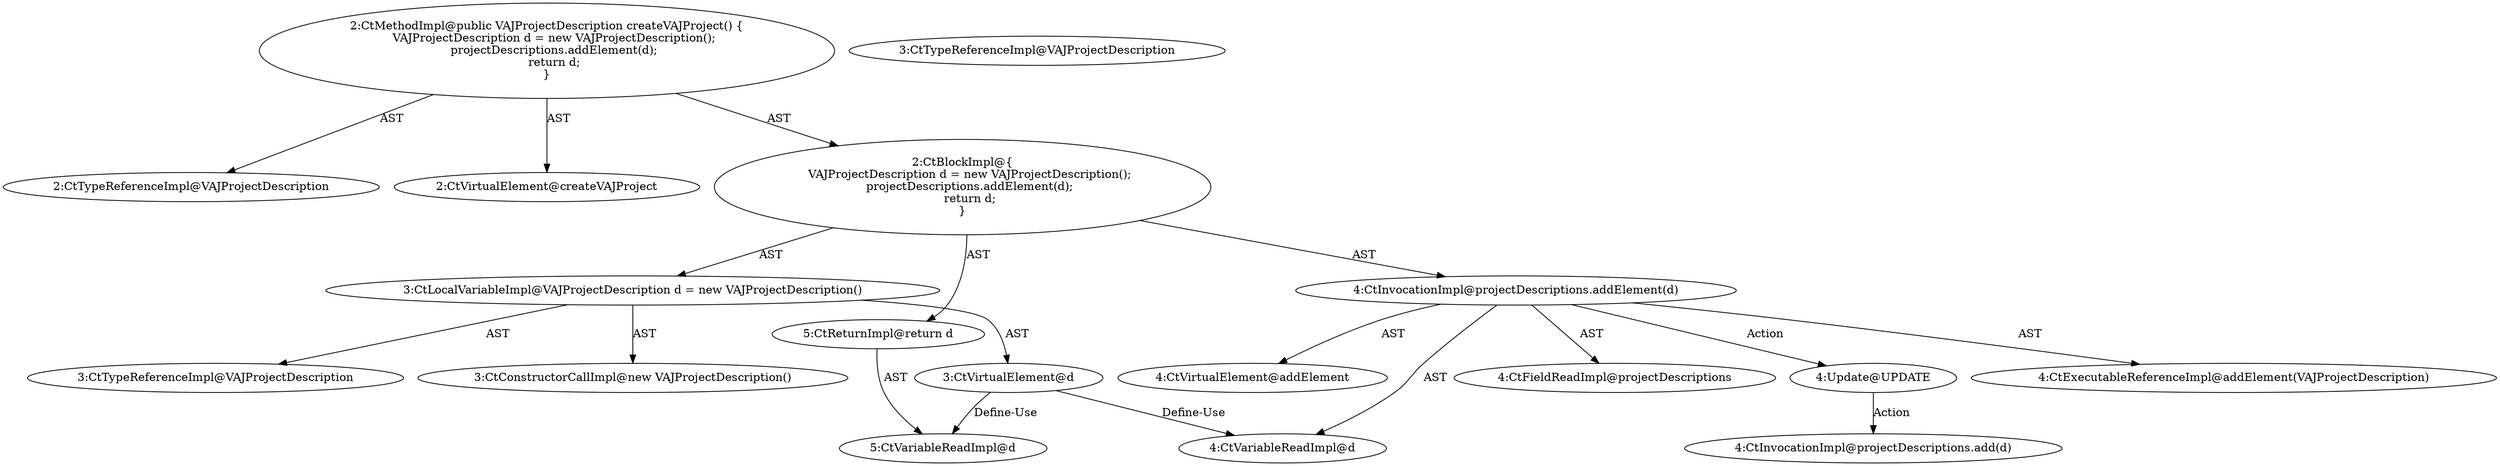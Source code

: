 digraph "createVAJProject#?" {
0 [label="2:CtTypeReferenceImpl@VAJProjectDescription" shape=ellipse]
1 [label="2:CtVirtualElement@createVAJProject" shape=ellipse]
2 [label="3:CtTypeReferenceImpl@VAJProjectDescription" shape=ellipse]
3 [label="3:CtTypeReferenceImpl@VAJProjectDescription" shape=ellipse]
4 [label="3:CtConstructorCallImpl@new VAJProjectDescription()" shape=ellipse]
5 [label="3:CtVirtualElement@d" shape=ellipse]
6 [label="3:CtLocalVariableImpl@VAJProjectDescription d = new VAJProjectDescription()" shape=ellipse]
7 [label="4:CtExecutableReferenceImpl@addElement(VAJProjectDescription)" shape=ellipse]
8 [label="4:CtVirtualElement@addElement" shape=ellipse]
9 [label="4:CtFieldReadImpl@projectDescriptions" shape=ellipse]
10 [label="4:CtVariableReadImpl@d" shape=ellipse]
11 [label="4:CtInvocationImpl@projectDescriptions.addElement(d)" shape=ellipse]
12 [label="5:CtVariableReadImpl@d" shape=ellipse]
13 [label="5:CtReturnImpl@return d" shape=ellipse]
14 [label="2:CtBlockImpl@\{
    VAJProjectDescription d = new VAJProjectDescription();
    projectDescriptions.addElement(d);
    return d;
\}" shape=ellipse]
15 [label="2:CtMethodImpl@public VAJProjectDescription createVAJProject() \{
    VAJProjectDescription d = new VAJProjectDescription();
    projectDescriptions.addElement(d);
    return d;
\}" shape=ellipse]
16 [label="4:Update@UPDATE" shape=ellipse]
17 [label="4:CtInvocationImpl@projectDescriptions.add(d)" shape=ellipse]
5 -> 10 [label="Define-Use"];
5 -> 12 [label="Define-Use"];
6 -> 5 [label="AST"];
6 -> 2 [label="AST"];
6 -> 4 [label="AST"];
11 -> 8 [label="AST"];
11 -> 9 [label="AST"];
11 -> 7 [label="AST"];
11 -> 10 [label="AST"];
11 -> 16 [label="Action"];
13 -> 12 [label="AST"];
14 -> 6 [label="AST"];
14 -> 11 [label="AST"];
14 -> 13 [label="AST"];
15 -> 1 [label="AST"];
15 -> 0 [label="AST"];
15 -> 14 [label="AST"];
16 -> 17 [label="Action"];
}